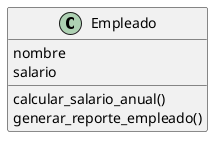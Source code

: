 @startuml classes_SRP__P
set namespaceSeparator none
class "Empleado" as SRP_P.Empleado {
  nombre
  salario
  calcular_salario_anual()
  generar_reporte_empleado()
}
@enduml
